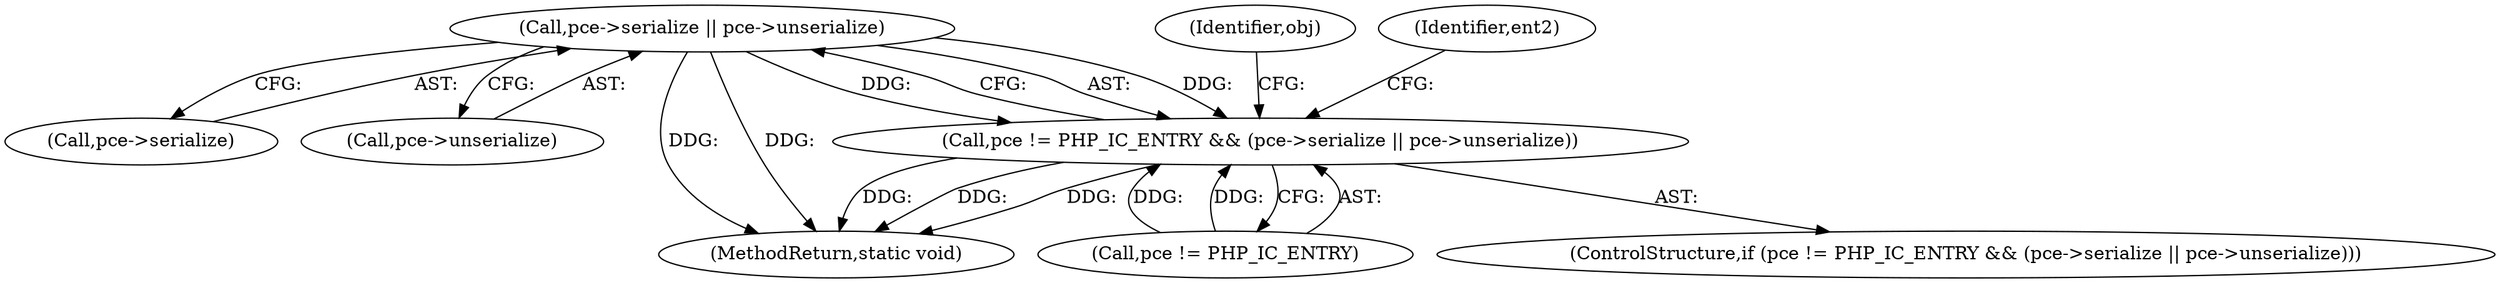digraph "0_php-src_8d2539fa0faf3f63e1d1e7635347c5b9e777d47b@pointer" {
"1000451" [label="(Call,pce->serialize || pce->unserialize)"];
"1000447" [label="(Call,pce != PHP_IC_ENTRY && (pce->serialize || pce->unserialize))"];
"1000484" [label="(Identifier,obj)"];
"1000447" [label="(Call,pce != PHP_IC_ENTRY && (pce->serialize || pce->unserialize))"];
"1000448" [label="(Call,pce != PHP_IC_ENTRY)"];
"1000451" [label="(Call,pce->serialize || pce->unserialize)"];
"1000452" [label="(Call,pce->serialize)"];
"1000455" [label="(Call,pce->unserialize)"];
"1000671" [label="(MethodReturn,static void)"];
"1000462" [label="(Identifier,ent2)"];
"1000446" [label="(ControlStructure,if (pce != PHP_IC_ENTRY && (pce->serialize || pce->unserialize)))"];
"1000451" -> "1000447"  [label="AST: "];
"1000451" -> "1000452"  [label="CFG: "];
"1000451" -> "1000455"  [label="CFG: "];
"1000452" -> "1000451"  [label="AST: "];
"1000455" -> "1000451"  [label="AST: "];
"1000447" -> "1000451"  [label="CFG: "];
"1000451" -> "1000671"  [label="DDG: "];
"1000451" -> "1000671"  [label="DDG: "];
"1000451" -> "1000447"  [label="DDG: "];
"1000451" -> "1000447"  [label="DDG: "];
"1000447" -> "1000446"  [label="AST: "];
"1000447" -> "1000448"  [label="CFG: "];
"1000448" -> "1000447"  [label="AST: "];
"1000462" -> "1000447"  [label="CFG: "];
"1000484" -> "1000447"  [label="CFG: "];
"1000447" -> "1000671"  [label="DDG: "];
"1000447" -> "1000671"  [label="DDG: "];
"1000447" -> "1000671"  [label="DDG: "];
"1000448" -> "1000447"  [label="DDG: "];
"1000448" -> "1000447"  [label="DDG: "];
}
